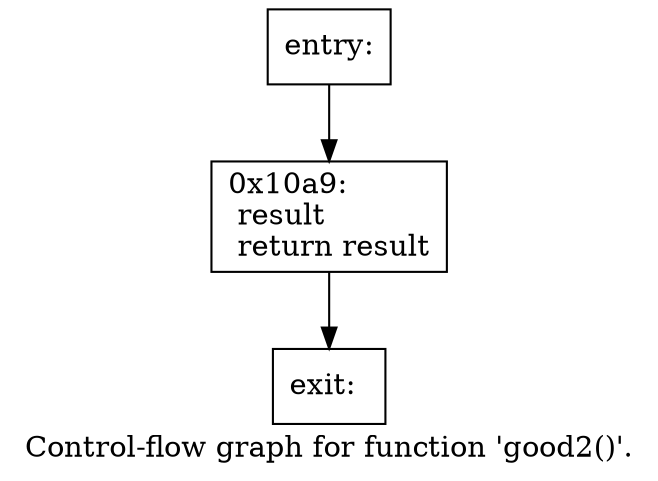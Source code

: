 digraph "Control-flow graph for function 'good2()'." {
  label="Control-flow graph for function 'good2()'.";
  node [shape=record];

  Node06FA1078 [label="{entry:\l}"];
  Node06FA1078 -> Node06FA14B0;
  Node06FA14B0 [label="{0x10a9:\l  result\l  return result\l}"];
  Node06FA14B0 -> Node06FA1618;
  Node06FA1618 [label="{exit:\l}"];

}
